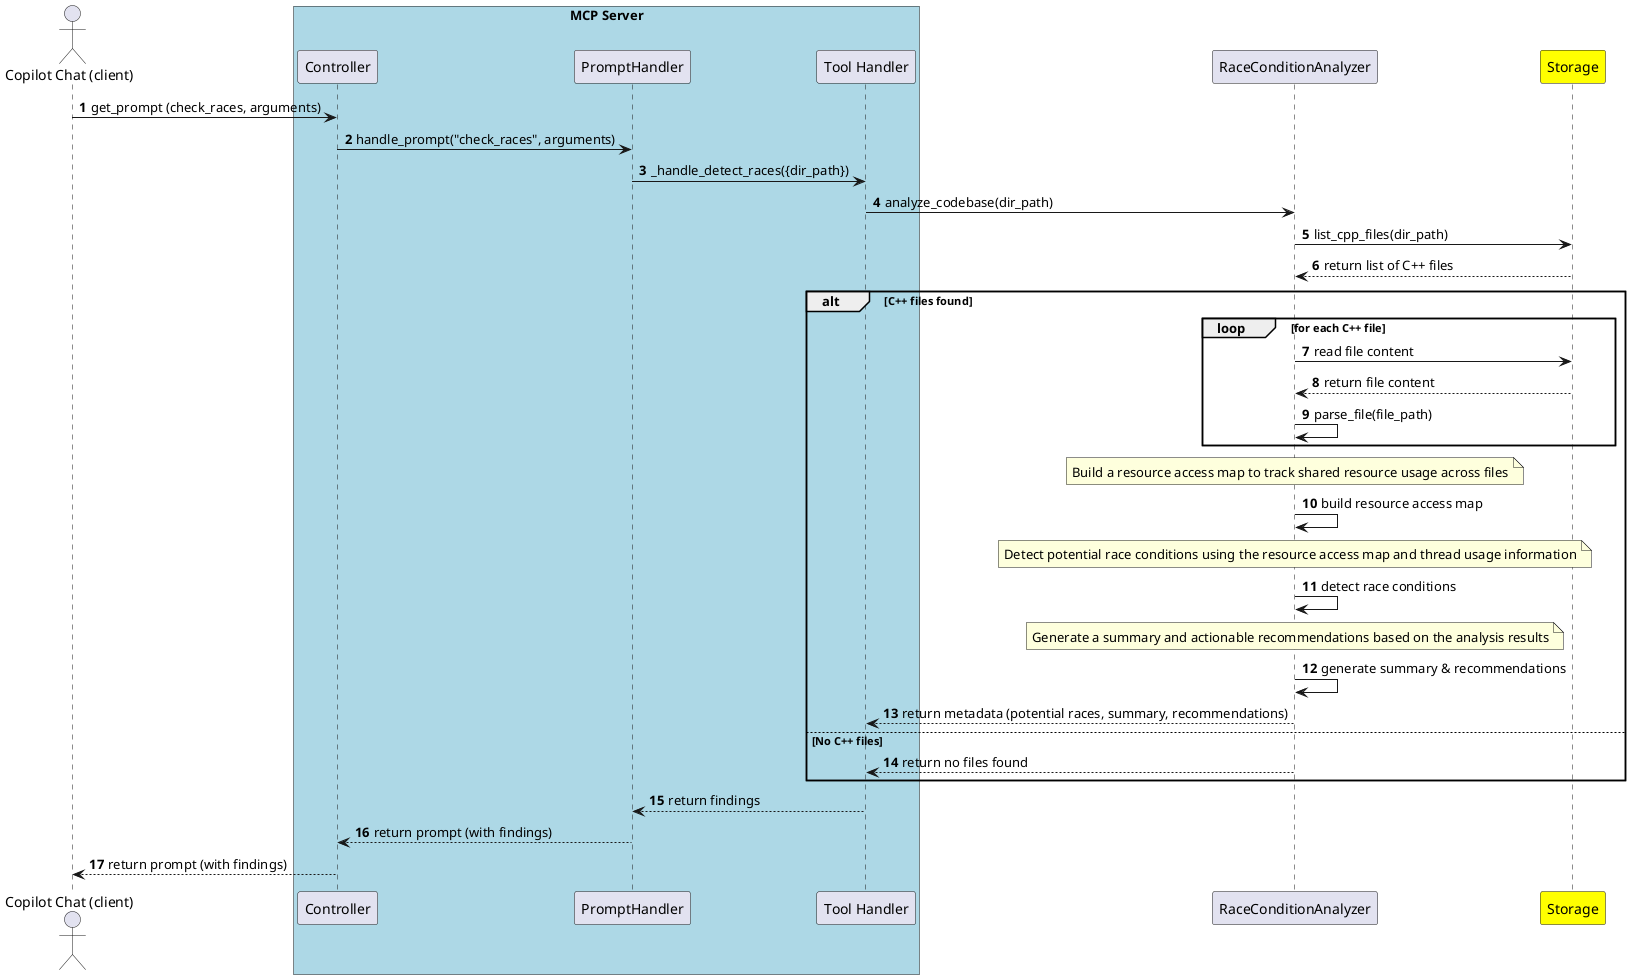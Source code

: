@startuml
' Step 10: For each C++ file, read its content
' Step 11: Parse each file to extract shared resources and thread usage
' Step 12: Build a resource access map to track shared resource usage across files
' Step 13: Detect potential race conditions based on resource access and thread usage
' Step 14: Generate summary and actionable recommendations
actor "Copilot Chat (client)" as copilot
box "MCP Server" #LightBlue
  participant "Controller" as controller
  participant "PromptHandler" as promptHandler
  participant "Tool Handler" as toolHandler
end box
participant "RaceConditionAnalyzer" as raceAnalyzer
participant "Storage" as storage #yellow

autonumber
copilot -> controller : get_prompt (check_races, arguments)
controller -> promptHandler : handle_prompt("check_races", arguments)
promptHandler -> toolHandler : _handle_detect_races({dir_path})
toolHandler -> raceAnalyzer : analyze_codebase(dir_path)
raceAnalyzer -> storage : list_cpp_files(dir_path)
storage --> raceAnalyzer : return list of C++ files
alt C++ files found
  loop for each C++ file
    ' Step 10: For each C++ file, read its content
    raceAnalyzer -> storage : read file content
    storage --> raceAnalyzer : return file content
    ' Step 11: Parse each file to extract shared resources and thread usage
    raceAnalyzer -> raceAnalyzer : parse_file(file_path)
  end
  ' Step 12: Build a resource access map to track shared resource usage across files
  note over raceAnalyzer
     Build a resource access map to track shared resource usage across files
  end note
  raceAnalyzer -> raceAnalyzer : build resource access map

  ' Step 13: Detect potential race conditions based on resource access and thread usage
  note over raceAnalyzer
     Detect potential race conditions using the resource access map and thread usage information
  end note
  raceAnalyzer -> raceAnalyzer : detect race conditions

  ' Step 14: Generate summary and actionable recommendations
  note over raceAnalyzer
     Generate a summary and actionable recommendations based on the analysis results
  end note
  raceAnalyzer -> raceAnalyzer : generate summary & recommendations
  raceAnalyzer --> toolHandler : return metadata (potential races, summary, recommendations)
else No C++ files
  raceAnalyzer --> toolHandler : return no files found
end
toolHandler --> promptHandler : return findings
promptHandler --> controller : return prompt (with findings)
controller --> copilot : return prompt (with findings)
@enduml
